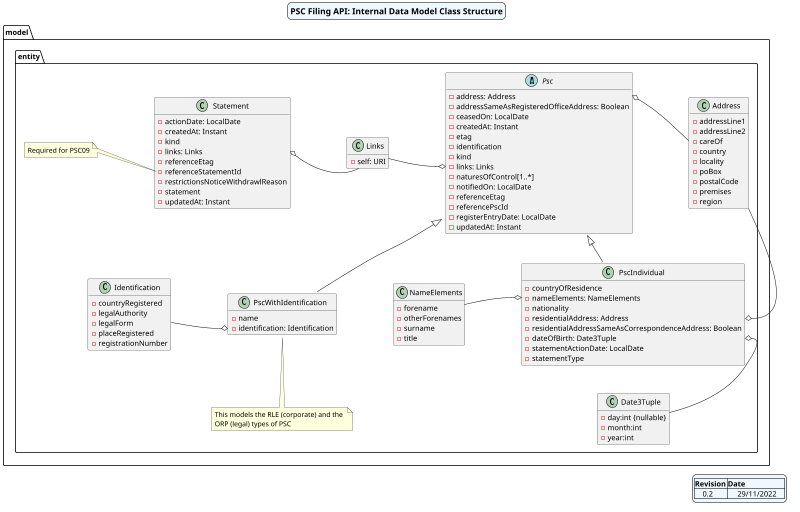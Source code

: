 @startuml
skinparam linetype poly
skinparam nodesep 100 /' horizontal separator '/
skinparam ranksep 50 /' vertical separator '/
skinparam titleBorderRoundCorner 15
skinparam titleBorderThickness 1
skinparam titleBorderColor black
skinparam titleBackgroundColor AliceBlue
skinparam groupInheritance 1
scale 800 width
hide empty members
'hide circle'
skinparam titleFontSize 16
skinparam legendBackgroundColor AliceBlue

title PSC Filing API: Internal Data Model Class Structure
legend right
|=Revision |=Date |
|    0.2    |     29/11/2022    |
end legend

    package "model" {

        package "entity" {

            class Address {
                -addressLine1
                -addressLine2
                -careOf
                -country
                -locality
                -poBox
                -postalCode
                -premises
                -region
            }

            class Date3Tuple {
                -day:int {nullable}
                -month:int
                -year:int
            }
/'            note right of Date3Tuple
               day is null
               for partial DOB
            end note'/

            class Identification {
                -countryRegistered
                -legalAuthority
                -legalForm
                -placeRegistered
                -registrationNumber
            }

            class NameElements {
                -forename
                -otherForenames
                -surname
                -title
            }

            class Statement {
                -actionDate: LocalDate
                -createdAt: Instant
                -kind
                -links: Links
                -referenceEtag
                -referenceStatementId
                -restrictionsNoticeWithdrawlReason
                -statement
                -updatedAt: Instant
            }

          note left of Statement::referenceStatementId
                Required for PSC09
           end note

            abstract class Psc {
                -address: Address
                -addressSameAsRegisteredOfficeAddress: Boolean
                -ceasedOn: LocalDate
                -createdAt: Instant
                -etag
                -identification
                -kind
                -links: Links
                -naturesOfControl[1..*]
                -notifiedOn: LocalDate
                -referenceEtag
                -referencePscId
                -registerEntryDate: LocalDate
                -updatedAt: Instant
            }

            class PscWithIdentification {
                -name
                -identification: Identification
            }
          note "This models the RLE (corporate) and the \nORP (legal) types of PSC" as Note1
          PscWithIdentification .. Note1

            class PscIndividual {
                -countryOfResidence
                -nameElements: NameElements
                -nationality
                -residentialAddress: Address
                -residentialAddressSameAsCorrespondenceAddress: Boolean
                -dateOfBirth: Date3Tuple
                -statementActionDate: LocalDate
                -statementType
            }

            class Links {
                -self: URI
            }

            Psc <|-- PscWithIdentification
            Psc <|-- PscIndividual
            NameElements -o PscIndividual::nameElements
            Identification -o PscWithIdentification::identification
            Psc::address o- Address
            Address --o PscIndividual::residentialAddress
            PscIndividual::dateOfBirth o-- Date3Tuple
            Links -o Psc::links
            Statement::links o- Links

        }
    }

@enduml